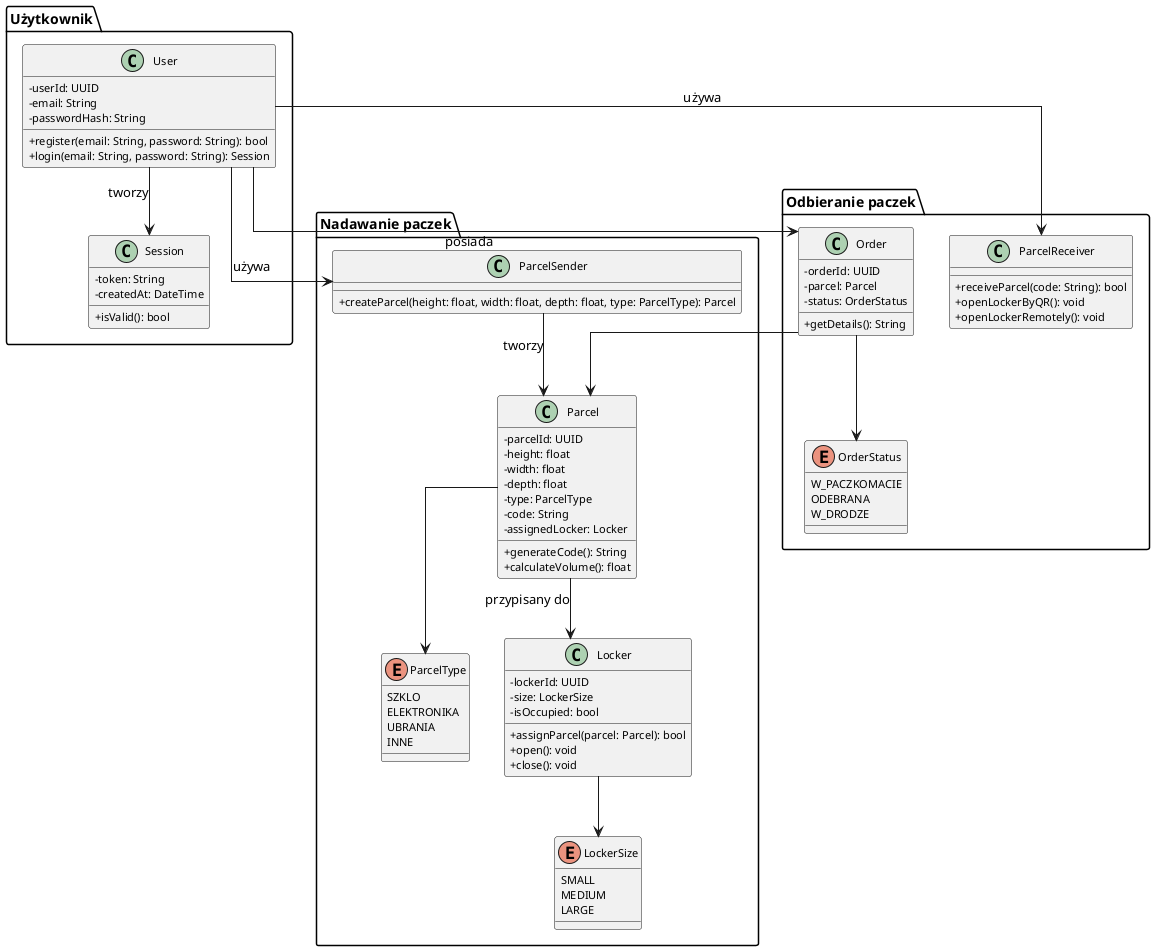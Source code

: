 @startuml

skinparam classAttributeIconSize 0
skinparam classFontSize 12
skinparam classAttributeFontSize 11
skinparam linetype ortho

package "Użytkownik" {
    class User {
        - userId: UUID
        - email: String
        - passwordHash: String
        + register(email: String, password: String): bool
        + login(email: String, password: String): Session
    }

    class Session {
        - token: String
        - createdAt: DateTime
        + isValid(): bool
    }

    User --> Session : "tworzy"
}

package "Nadawanie paczek" {
    class Parcel {
        - parcelId: UUID
        - height: float
        - width: float
        - depth: float
        - type: ParcelType
        - code: String
        - assignedLocker: Locker
        + generateCode(): String
        + calculateVolume(): float
    }

    enum ParcelType {
        SZKLO
        ELEKTRONIKA
        UBRANIA
        INNE
    }

    class ParcelSender {
        + createParcel(height: float, width: float, depth: float, type: ParcelType): Parcel
    }

    class Locker {
        - lockerId: UUID
        - size: LockerSize
        - isOccupied: bool
        + assignParcel(parcel: Parcel): bool
        + open(): void
        + close(): void
    }

    enum LockerSize {
        SMALL
        MEDIUM
        LARGE
    }

    User --> ParcelSender : "używa"
    ParcelSender --> Parcel : "tworzy"
    Parcel --> Locker : "przypisany do"
    Parcel --> ParcelType
    Locker --> LockerSize
}

package "Odbieranie paczek" {
    class ParcelReceiver {
        + receiveParcel(code: String): bool
        + openLockerByQR(): void
        + openLockerRemotely(): void
    }

    class Order {
        - orderId: UUID
        - parcel: Parcel
        - status: OrderStatus
        + getDetails(): String
    }

    enum OrderStatus {
        W_PACZKOMACIE
        ODEBRANA
        W_DRODZE
    }

    User --> Order : "posiada"
    Order --> Parcel
    Order --> OrderStatus
    User --> ParcelReceiver : "używa"
}

@enduml
